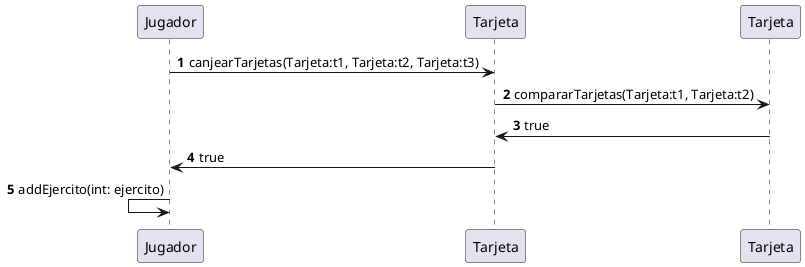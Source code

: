 @startuml
'https://plantuml.com/sequence-diagram

autonumber
participant "Jugador" as Jugador
participant "Tarjeta" as Tarjeta1
participant "Tarjeta" as Tarjeta2

Jugador->Tarjeta1: canjearTarjetas(Tarjeta:t1, Tarjeta:t2, Tarjeta:t3)
Tarjeta1->Tarjeta2: compararTarjetas(Tarjeta:t1, Tarjeta:t2)
Tarjeta2->Tarjeta1: true
Tarjeta1->Jugador: true
Jugador<-Jugador: addEjercito(int: ejercito)

@enduml
